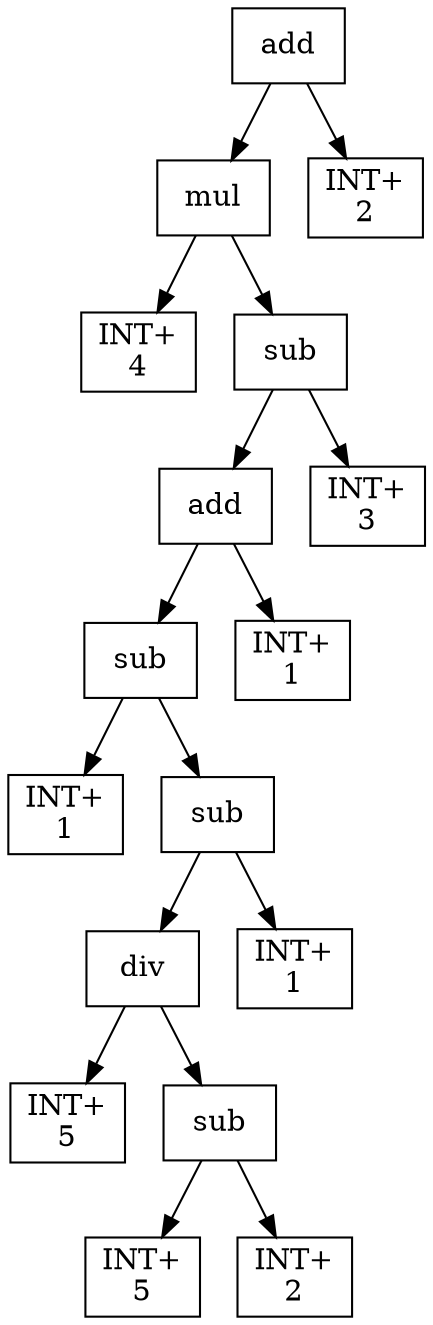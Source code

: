 digraph expr {
  node [shape=box];
  n1 [label="add"];
  n2 [label="mul"];
  n3 [label="INT+\n4"];
  n4 [label="sub"];
  n5 [label="add"];
  n6 [label="sub"];
  n7 [label="INT+\n1"];
  n8 [label="sub"];
  n9 [label="div"];
  n10 [label="INT+\n5"];
  n11 [label="sub"];
  n12 [label="INT+\n5"];
  n13 [label="INT+\n2"];
  n11 -> n12;
  n11 -> n13;
  n9 -> n10;
  n9 -> n11;
  n14 [label="INT+\n1"];
  n8 -> n9;
  n8 -> n14;
  n6 -> n7;
  n6 -> n8;
  n15 [label="INT+\n1"];
  n5 -> n6;
  n5 -> n15;
  n16 [label="INT+\n3"];
  n4 -> n5;
  n4 -> n16;
  n2 -> n3;
  n2 -> n4;
  n17 [label="INT+\n2"];
  n1 -> n2;
  n1 -> n17;
}